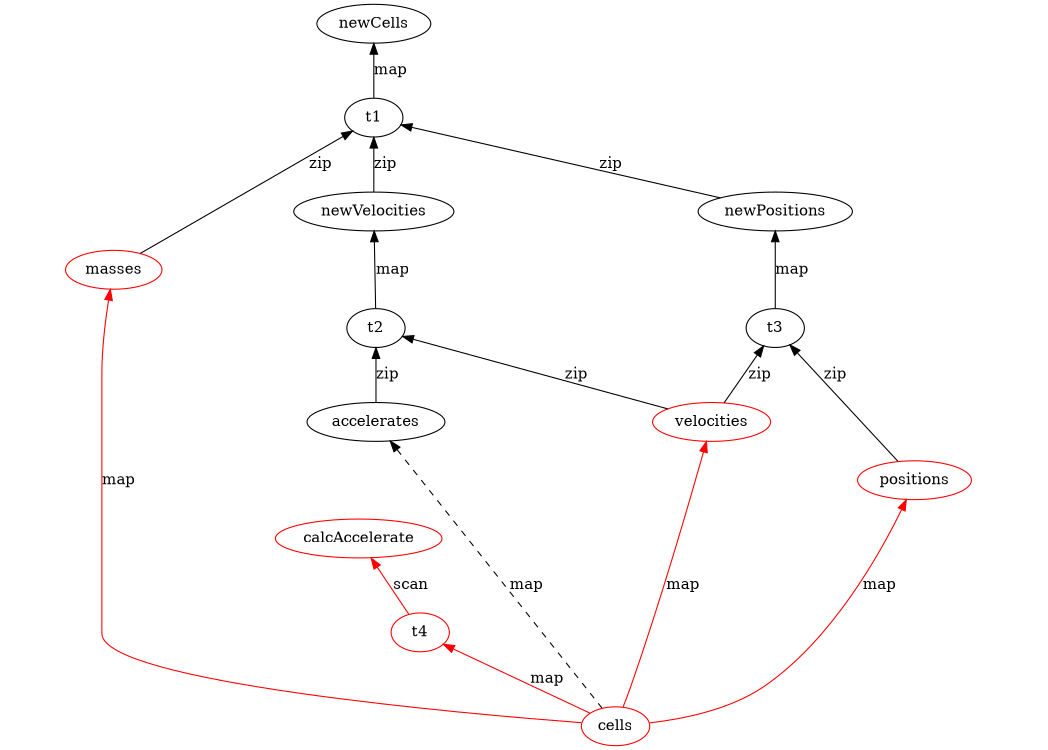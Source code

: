 digraph G {
	size="7, 5";
	ratio="fill";
	
        newCells;
        masses[color=red];
        newVelocities;
        newPositions;
        velocities[color=red];
        positions[color=red];
        accelerates;
        calcAccelerate[color=red];
        cells[color=red];
        t1;
        t2;
        t3;
        t4[color=red];

        edge[dir=back];

        newCells -> t1[label="map"];
        t1 -> masses[label="zip"];
        t1 -> newVelocities[label="zip"];
        t1 -> newPositions[label="zip"];
        masses -> cells[label="map", color=red];
        newVelocities ->  t2[label="map"];
        t2 -> velocities[label="zip"];
        t2 -> accelerates[label="zip"];
        newPositions -> t3[label="map"];
        t3 -> velocities[label="zip"];
        t3 -> positions[label="zip"];
        velocities -> cells[label="map", color=red];
        positions -> cells[label="map", color=red];
        accelerates -> cells[label="map", style=dashed];
        accelerates -> calcAccelerate[style=dashed, color=transparent];
        calcAccelerate -> t4[label="scan", color=red];
        t4 -> cells[label="map", color=red];
}